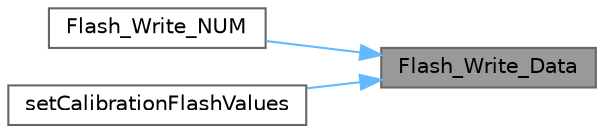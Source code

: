 digraph "Flash_Write_Data"
{
 // LATEX_PDF_SIZE
  bgcolor="transparent";
  edge [fontname=Helvetica,fontsize=10,labelfontname=Helvetica,labelfontsize=10];
  node [fontname=Helvetica,fontsize=10,shape=box,height=0.2,width=0.4];
  rankdir="RL";
  Node1 [id="Node000001",label="Flash_Write_Data",height=0.2,width=0.4,color="gray40", fillcolor="grey60", style="filled", fontcolor="black",tooltip="Writes data to the specified flash sector."];
  Node1 -> Node2 [id="edge1_Node000001_Node000002",dir="back",color="steelblue1",style="solid",tooltip=" "];
  Node2 [id="Node000002",label="Flash_Write_NUM",height=0.2,width=0.4,color="grey40", fillcolor="white", style="filled",URL="$_f_l_a_s_h___s_e_c_t_o_r___f4_8c.html#a76d38674e9069d69b07b8959a38aa081",tooltip="Writes a floating-point number to a specified flash sector address."];
  Node1 -> Node3 [id="edge2_Node000001_Node000003",dir="back",color="steelblue1",style="solid",tooltip=" "];
  Node3 [id="Node000003",label="setCalibrationFlashValues",height=0.2,width=0.4,color="grey40", fillcolor="white", style="filled",URL="$main_8c.html#aea7e5561eb9e6610bac506772ded41e3",tooltip="Sets the calibration flash values."];
}
